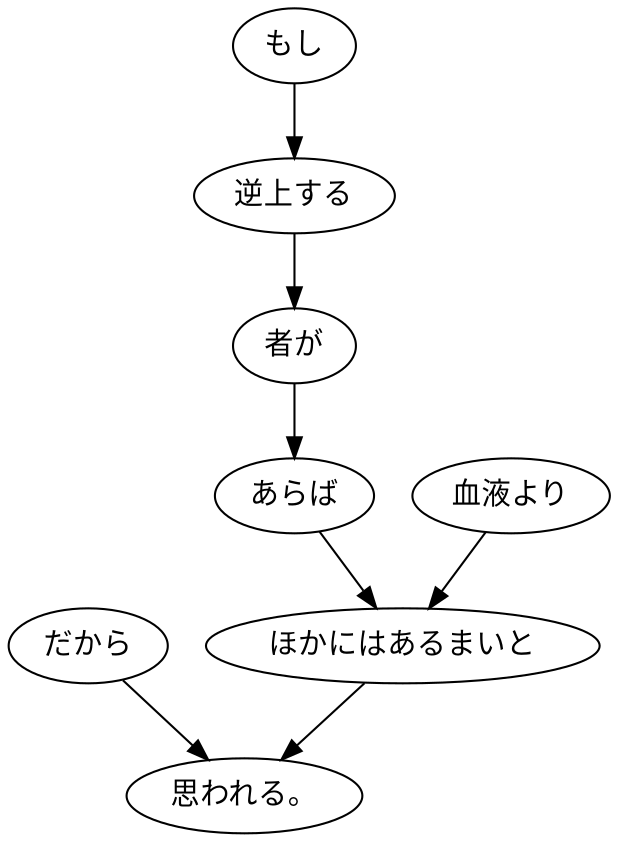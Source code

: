 digraph graph4858 {
	node0 [label="だから"];
	node1 [label="もし"];
	node2 [label="逆上する"];
	node3 [label="者が"];
	node4 [label="あらば"];
	node5 [label="血液より"];
	node6 [label="ほかにはあるまいと"];
	node7 [label="思われる。"];
	node0 -> node7;
	node1 -> node2;
	node2 -> node3;
	node3 -> node4;
	node4 -> node6;
	node5 -> node6;
	node6 -> node7;
}
